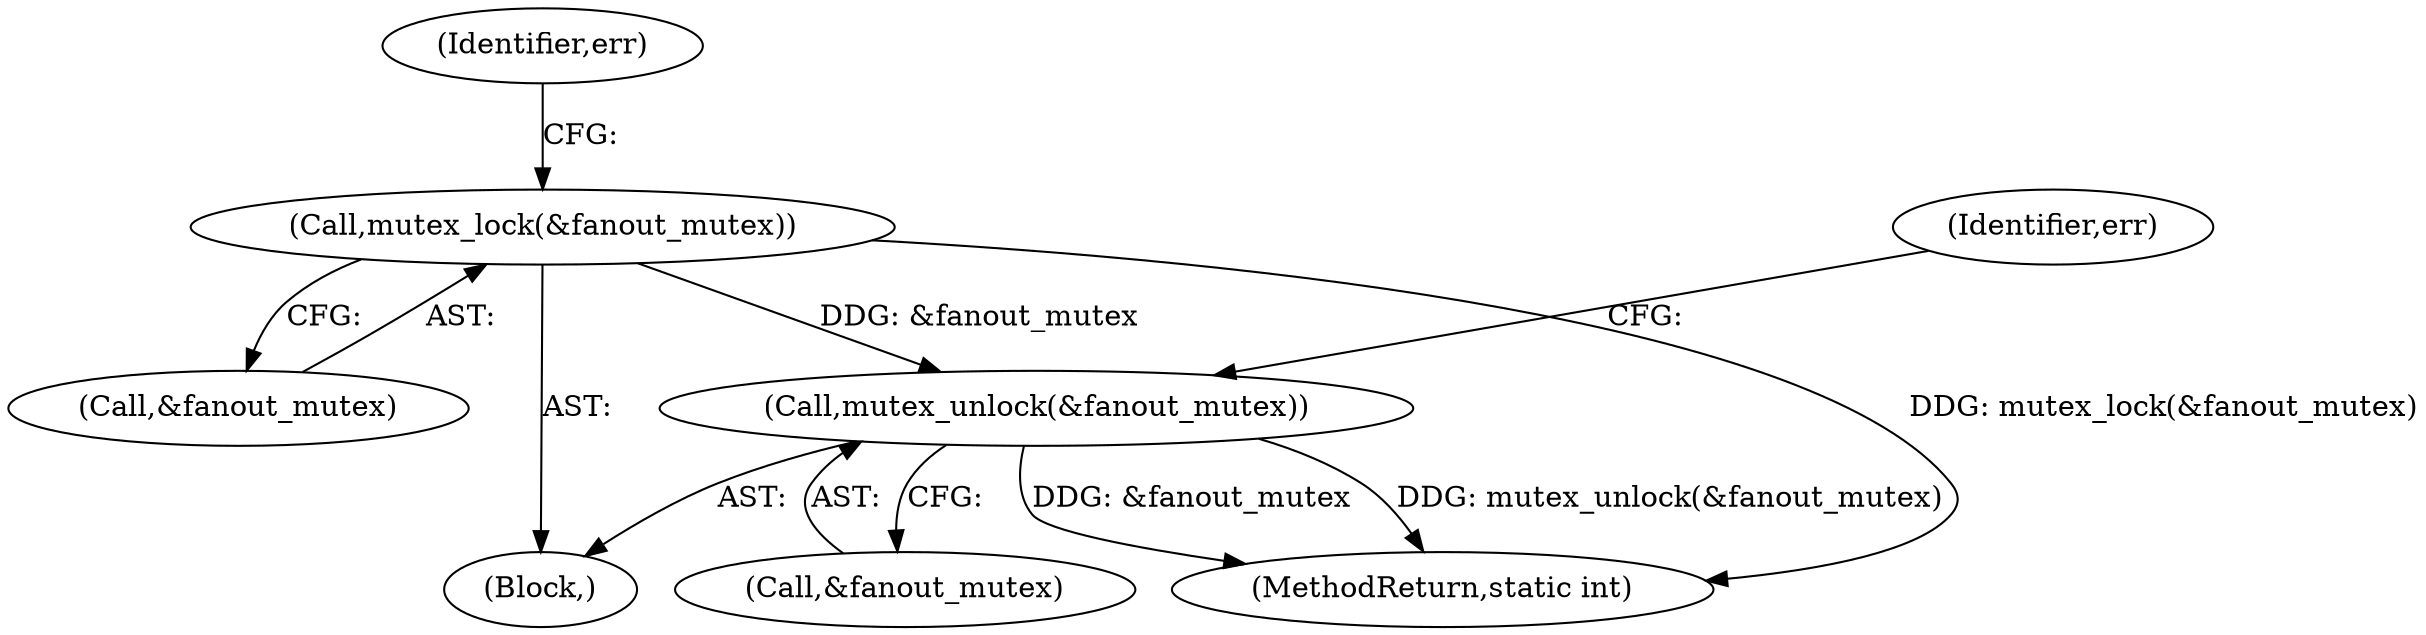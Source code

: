 digraph "0_linux_008ba2a13f2d04c947adc536d19debb8fe66f110@API" {
"1000511" [label="(Call,mutex_unlock(&fanout_mutex))"];
"1000153" [label="(Call,mutex_lock(&fanout_mutex))"];
"1000153" [label="(Call,mutex_lock(&fanout_mutex))"];
"1000512" [label="(Call,&fanout_mutex)"];
"1000511" [label="(Call,mutex_unlock(&fanout_mutex))"];
"1000515" [label="(Identifier,err)"];
"1000154" [label="(Call,&fanout_mutex)"];
"1000157" [label="(Identifier,err)"];
"1000105" [label="(Block,)"];
"1000516" [label="(MethodReturn,static int)"];
"1000511" -> "1000105"  [label="AST: "];
"1000511" -> "1000512"  [label="CFG: "];
"1000512" -> "1000511"  [label="AST: "];
"1000515" -> "1000511"  [label="CFG: "];
"1000511" -> "1000516"  [label="DDG: mutex_unlock(&fanout_mutex)"];
"1000511" -> "1000516"  [label="DDG: &fanout_mutex"];
"1000153" -> "1000511"  [label="DDG: &fanout_mutex"];
"1000153" -> "1000105"  [label="AST: "];
"1000153" -> "1000154"  [label="CFG: "];
"1000154" -> "1000153"  [label="AST: "];
"1000157" -> "1000153"  [label="CFG: "];
"1000153" -> "1000516"  [label="DDG: mutex_lock(&fanout_mutex)"];
}
